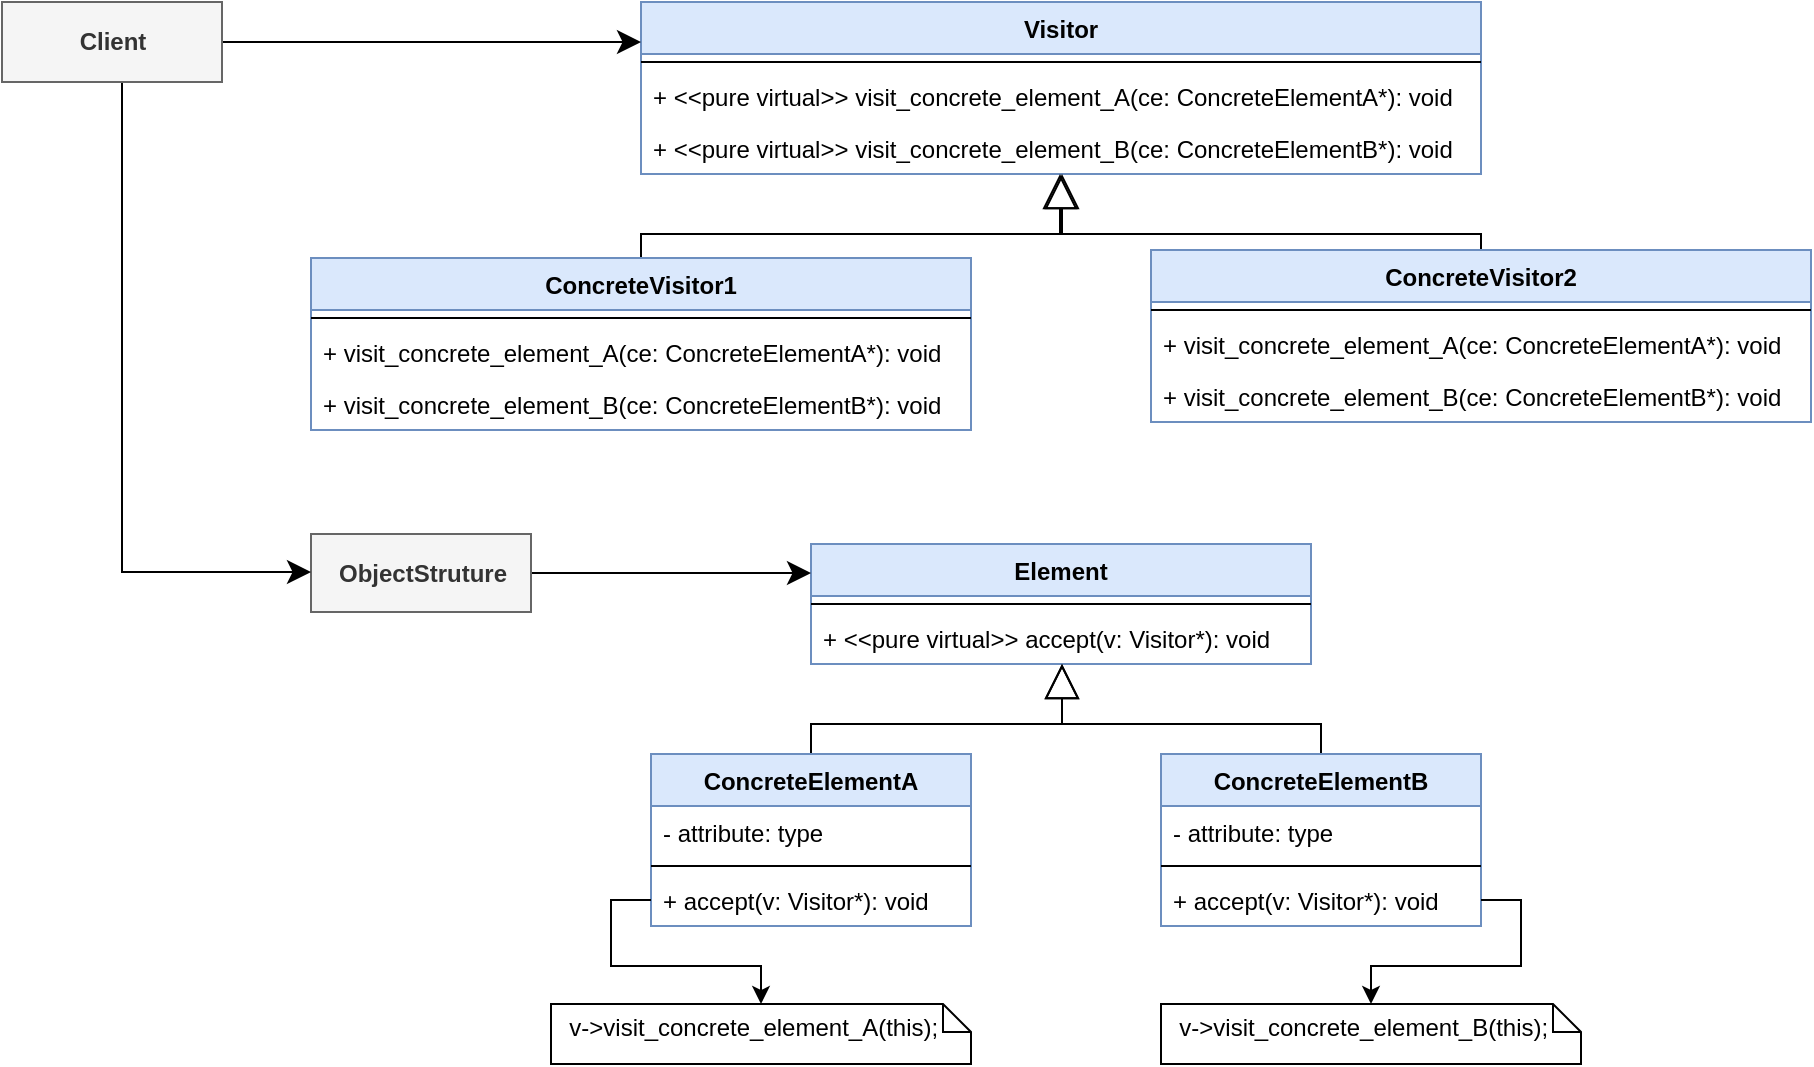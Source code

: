 <mxfile version="11.0.5" type="device"><diagram id="ws8hXZ2d73O9JN4bI60h" name="Page-1"><mxGraphModel dx="1240" dy="696" grid="1" gridSize="10" guides="1" tooltips="1" connect="1" arrows="1" fold="1" page="1" pageScale="1" pageWidth="1100" pageHeight="850" math="0" shadow="0"><root><mxCell id="0"/><mxCell id="1" parent="0"/><mxCell id="liFpsJdu7iP0cmQ_RtWY-1" value="Visitor" style="swimlane;fontStyle=1;align=center;verticalAlign=top;childLayout=stackLayout;horizontal=1;startSize=26;horizontalStack=0;resizeParent=1;resizeParentMax=0;resizeLast=0;collapsible=1;marginBottom=0;fillColor=#dae8fc;strokeColor=#6c8ebf;" vertex="1" parent="1"><mxGeometry x="339.5" y="24" width="420" height="86" as="geometry"/></mxCell><mxCell id="liFpsJdu7iP0cmQ_RtWY-3" value="" style="line;strokeWidth=1;fillColor=none;align=left;verticalAlign=middle;spacingTop=-1;spacingLeft=3;spacingRight=3;rotatable=0;labelPosition=right;points=[];portConstraint=eastwest;" vertex="1" parent="liFpsJdu7iP0cmQ_RtWY-1"><mxGeometry y="26" width="420" height="8" as="geometry"/></mxCell><mxCell id="liFpsJdu7iP0cmQ_RtWY-2" value="+ &lt;&lt;pure virtual&gt;&gt; visit_concrete_element_A(ce: ConcreteElementA*): void" style="text;strokeColor=none;fillColor=none;align=left;verticalAlign=top;spacingLeft=4;spacingRight=4;overflow=hidden;rotatable=0;points=[[0,0.5],[1,0.5]];portConstraint=eastwest;" vertex="1" parent="liFpsJdu7iP0cmQ_RtWY-1"><mxGeometry y="34" width="420" height="26" as="geometry"/></mxCell><mxCell id="liFpsJdu7iP0cmQ_RtWY-13" value="+ &lt;&lt;pure virtual&gt;&gt; visit_concrete_element_B(ce: ConcreteElementB*): void" style="text;strokeColor=none;fillColor=none;align=left;verticalAlign=top;spacingLeft=4;spacingRight=4;overflow=hidden;rotatable=0;points=[[0,0.5],[1,0.5]];portConstraint=eastwest;" vertex="1" parent="liFpsJdu7iP0cmQ_RtWY-1"><mxGeometry y="60" width="420" height="26" as="geometry"/></mxCell><mxCell id="liFpsJdu7iP0cmQ_RtWY-38" style="edgeStyle=orthogonalEdgeStyle;rounded=0;orthogonalLoop=1;jettySize=auto;html=1;endArrow=block;endFill=0;endSize=15;" edge="1" parent="1" source="liFpsJdu7iP0cmQ_RtWY-5" target="liFpsJdu7iP0cmQ_RtWY-1"><mxGeometry relative="1" as="geometry"><Array as="points"><mxPoint x="339" y="140"/><mxPoint x="549" y="140"/></Array></mxGeometry></mxCell><mxCell id="liFpsJdu7iP0cmQ_RtWY-5" value="ConcreteVisitor1" style="swimlane;fontStyle=1;align=center;verticalAlign=top;childLayout=stackLayout;horizontal=1;startSize=26;horizontalStack=0;resizeParent=1;resizeParentMax=0;resizeLast=0;collapsible=1;marginBottom=0;fillColor=#dae8fc;strokeColor=#6c8ebf;" vertex="1" parent="1"><mxGeometry x="174.5" y="152" width="330" height="86" as="geometry"/></mxCell><mxCell id="liFpsJdu7iP0cmQ_RtWY-7" value="" style="line;strokeWidth=1;fillColor=none;align=left;verticalAlign=middle;spacingTop=-1;spacingLeft=3;spacingRight=3;rotatable=0;labelPosition=right;points=[];portConstraint=eastwest;" vertex="1" parent="liFpsJdu7iP0cmQ_RtWY-5"><mxGeometry y="26" width="330" height="8" as="geometry"/></mxCell><mxCell id="liFpsJdu7iP0cmQ_RtWY-8" value="+ visit_concrete_element_A(ce: ConcreteElementA*): void" style="text;strokeColor=none;fillColor=none;align=left;verticalAlign=top;spacingLeft=4;spacingRight=4;overflow=hidden;rotatable=0;points=[[0,0.5],[1,0.5]];portConstraint=eastwest;" vertex="1" parent="liFpsJdu7iP0cmQ_RtWY-5"><mxGeometry y="34" width="330" height="26" as="geometry"/></mxCell><mxCell id="liFpsJdu7iP0cmQ_RtWY-14" value="+ visit_concrete_element_B(ce: ConcreteElementB*): void" style="text;strokeColor=none;fillColor=none;align=left;verticalAlign=top;spacingLeft=4;spacingRight=4;overflow=hidden;rotatable=0;points=[[0,0.5],[1,0.5]];portConstraint=eastwest;" vertex="1" parent="liFpsJdu7iP0cmQ_RtWY-5"><mxGeometry y="60" width="330" height="26" as="geometry"/></mxCell><mxCell id="liFpsJdu7iP0cmQ_RtWY-9" value="Element" style="swimlane;fontStyle=1;align=center;verticalAlign=top;childLayout=stackLayout;horizontal=1;startSize=26;horizontalStack=0;resizeParent=1;resizeParentMax=0;resizeLast=0;collapsible=1;marginBottom=0;fillColor=#dae8fc;strokeColor=#6c8ebf;" vertex="1" parent="1"><mxGeometry x="424.5" y="295" width="250" height="60" as="geometry"/></mxCell><mxCell id="liFpsJdu7iP0cmQ_RtWY-11" value="" style="line;strokeWidth=1;fillColor=none;align=left;verticalAlign=middle;spacingTop=-1;spacingLeft=3;spacingRight=3;rotatable=0;labelPosition=right;points=[];portConstraint=eastwest;" vertex="1" parent="liFpsJdu7iP0cmQ_RtWY-9"><mxGeometry y="26" width="250" height="8" as="geometry"/></mxCell><mxCell id="liFpsJdu7iP0cmQ_RtWY-10" value="+ &lt;&lt;pure virtual&gt;&gt; accept(v: Visitor*): void" style="text;strokeColor=none;fillColor=none;align=left;verticalAlign=top;spacingLeft=4;spacingRight=4;overflow=hidden;rotatable=0;points=[[0,0.5],[1,0.5]];portConstraint=eastwest;" vertex="1" parent="liFpsJdu7iP0cmQ_RtWY-9"><mxGeometry y="34" width="250" height="26" as="geometry"/></mxCell><mxCell id="liFpsJdu7iP0cmQ_RtWY-39" style="edgeStyle=orthogonalEdgeStyle;rounded=0;orthogonalLoop=1;jettySize=auto;html=1;endArrow=block;endFill=0;endSize=15;" edge="1" parent="1" source="liFpsJdu7iP0cmQ_RtWY-15" target="liFpsJdu7iP0cmQ_RtWY-1"><mxGeometry relative="1" as="geometry"><Array as="points"><mxPoint x="759" y="140"/><mxPoint x="550" y="140"/></Array></mxGeometry></mxCell><mxCell id="liFpsJdu7iP0cmQ_RtWY-15" value="ConcreteVisitor2" style="swimlane;fontStyle=1;align=center;verticalAlign=top;childLayout=stackLayout;horizontal=1;startSize=26;horizontalStack=0;resizeParent=1;resizeParentMax=0;resizeLast=0;collapsible=1;marginBottom=0;fillColor=#dae8fc;strokeColor=#6c8ebf;" vertex="1" parent="1"><mxGeometry x="594.5" y="148" width="330" height="86" as="geometry"/></mxCell><mxCell id="liFpsJdu7iP0cmQ_RtWY-16" value="" style="line;strokeWidth=1;fillColor=none;align=left;verticalAlign=middle;spacingTop=-1;spacingLeft=3;spacingRight=3;rotatable=0;labelPosition=right;points=[];portConstraint=eastwest;" vertex="1" parent="liFpsJdu7iP0cmQ_RtWY-15"><mxGeometry y="26" width="330" height="8" as="geometry"/></mxCell><mxCell id="liFpsJdu7iP0cmQ_RtWY-17" value="+ visit_concrete_element_A(ce: ConcreteElementA*): void" style="text;strokeColor=none;fillColor=none;align=left;verticalAlign=top;spacingLeft=4;spacingRight=4;overflow=hidden;rotatable=0;points=[[0,0.5],[1,0.5]];portConstraint=eastwest;" vertex="1" parent="liFpsJdu7iP0cmQ_RtWY-15"><mxGeometry y="34" width="330" height="26" as="geometry"/></mxCell><mxCell id="liFpsJdu7iP0cmQ_RtWY-18" value="+ visit_concrete_element_B(ce: ConcreteElementB*): void" style="text;strokeColor=none;fillColor=none;align=left;verticalAlign=top;spacingLeft=4;spacingRight=4;overflow=hidden;rotatable=0;points=[[0,0.5],[1,0.5]];portConstraint=eastwest;" vertex="1" parent="liFpsJdu7iP0cmQ_RtWY-15"><mxGeometry y="60" width="330" height="26" as="geometry"/></mxCell><mxCell id="liFpsJdu7iP0cmQ_RtWY-36" style="edgeStyle=orthogonalEdgeStyle;rounded=0;orthogonalLoop=1;jettySize=auto;html=1;endSize=15;endArrow=block;endFill=0;" edge="1" parent="1" source="liFpsJdu7iP0cmQ_RtWY-19" target="liFpsJdu7iP0cmQ_RtWY-9"><mxGeometry relative="1" as="geometry"><Array as="points"><mxPoint x="425" y="385"/><mxPoint x="550" y="385"/></Array></mxGeometry></mxCell><mxCell id="liFpsJdu7iP0cmQ_RtWY-19" value="ConcreteElementA" style="swimlane;fontStyle=1;align=center;verticalAlign=top;childLayout=stackLayout;horizontal=1;startSize=26;horizontalStack=0;resizeParent=1;resizeParentMax=0;resizeLast=0;collapsible=1;marginBottom=0;fillColor=#dae8fc;strokeColor=#6c8ebf;" vertex="1" parent="1"><mxGeometry x="344.5" y="400" width="160" height="86" as="geometry"/></mxCell><mxCell id="liFpsJdu7iP0cmQ_RtWY-20" value="- attribute: type" style="text;strokeColor=none;fillColor=none;align=left;verticalAlign=top;spacingLeft=4;spacingRight=4;overflow=hidden;rotatable=0;points=[[0,0.5],[1,0.5]];portConstraint=eastwest;" vertex="1" parent="liFpsJdu7iP0cmQ_RtWY-19"><mxGeometry y="26" width="160" height="26" as="geometry"/></mxCell><mxCell id="liFpsJdu7iP0cmQ_RtWY-21" value="" style="line;strokeWidth=1;fillColor=none;align=left;verticalAlign=middle;spacingTop=-1;spacingLeft=3;spacingRight=3;rotatable=0;labelPosition=right;points=[];portConstraint=eastwest;" vertex="1" parent="liFpsJdu7iP0cmQ_RtWY-19"><mxGeometry y="52" width="160" height="8" as="geometry"/></mxCell><mxCell id="liFpsJdu7iP0cmQ_RtWY-23" value="+ accept(v: Visitor*): void" style="text;strokeColor=none;fillColor=none;align=left;verticalAlign=top;spacingLeft=4;spacingRight=4;overflow=hidden;rotatable=0;points=[[0,0.5],[1,0.5]];portConstraint=eastwest;" vertex="1" parent="liFpsJdu7iP0cmQ_RtWY-19"><mxGeometry y="60" width="160" height="26" as="geometry"/></mxCell><mxCell id="liFpsJdu7iP0cmQ_RtWY-37" style="edgeStyle=orthogonalEdgeStyle;rounded=0;orthogonalLoop=1;jettySize=auto;html=1;endSize=15;endArrow=block;endFill=0;" edge="1" parent="1" source="liFpsJdu7iP0cmQ_RtWY-24" target="liFpsJdu7iP0cmQ_RtWY-9"><mxGeometry relative="1" as="geometry"><Array as="points"><mxPoint x="680" y="385"/><mxPoint x="550" y="385"/></Array></mxGeometry></mxCell><mxCell id="liFpsJdu7iP0cmQ_RtWY-24" value="ConcreteElementB" style="swimlane;fontStyle=1;align=center;verticalAlign=top;childLayout=stackLayout;horizontal=1;startSize=26;horizontalStack=0;resizeParent=1;resizeParentMax=0;resizeLast=0;collapsible=1;marginBottom=0;fillColor=#dae8fc;strokeColor=#6c8ebf;" vertex="1" parent="1"><mxGeometry x="599.5" y="400" width="160" height="86" as="geometry"/></mxCell><mxCell id="liFpsJdu7iP0cmQ_RtWY-25" value="- attribute: type" style="text;strokeColor=none;fillColor=none;align=left;verticalAlign=top;spacingLeft=4;spacingRight=4;overflow=hidden;rotatable=0;points=[[0,0.5],[1,0.5]];portConstraint=eastwest;" vertex="1" parent="liFpsJdu7iP0cmQ_RtWY-24"><mxGeometry y="26" width="160" height="26" as="geometry"/></mxCell><mxCell id="liFpsJdu7iP0cmQ_RtWY-26" value="" style="line;strokeWidth=1;fillColor=none;align=left;verticalAlign=middle;spacingTop=-1;spacingLeft=3;spacingRight=3;rotatable=0;labelPosition=right;points=[];portConstraint=eastwest;" vertex="1" parent="liFpsJdu7iP0cmQ_RtWY-24"><mxGeometry y="52" width="160" height="8" as="geometry"/></mxCell><mxCell id="liFpsJdu7iP0cmQ_RtWY-27" value="+ accept(v: Visitor*): void" style="text;strokeColor=none;fillColor=none;align=left;verticalAlign=top;spacingLeft=4;spacingRight=4;overflow=hidden;rotatable=0;points=[[0,0.5],[1,0.5]];portConstraint=eastwest;" vertex="1" parent="liFpsJdu7iP0cmQ_RtWY-24"><mxGeometry y="60" width="160" height="26" as="geometry"/></mxCell><mxCell id="liFpsJdu7iP0cmQ_RtWY-28" value="&amp;nbsp; v-&amp;gt;visit_concrete_element_A(this);" style="shape=note;whiteSpace=wrap;html=1;size=14;verticalAlign=middle;align=left;spacingTop=-6;" vertex="1" parent="1"><mxGeometry x="294.5" y="525" width="210" height="30" as="geometry"/></mxCell><mxCell id="liFpsJdu7iP0cmQ_RtWY-29" value="&amp;nbsp; v-&amp;gt;visit_concrete_element_B(this);" style="shape=note;whiteSpace=wrap;html=1;size=14;verticalAlign=middle;align=left;spacingTop=-6;" vertex="1" parent="1"><mxGeometry x="599.5" y="525" width="210" height="30" as="geometry"/></mxCell><mxCell id="liFpsJdu7iP0cmQ_RtWY-40" style="edgeStyle=orthogonalEdgeStyle;rounded=0;orthogonalLoop=1;jettySize=auto;html=1;endArrow=classic;endFill=1;endSize=9;" edge="1" parent="1" source="liFpsJdu7iP0cmQ_RtWY-31" target="liFpsJdu7iP0cmQ_RtWY-9"><mxGeometry relative="1" as="geometry"><Array as="points"><mxPoint x="400" y="310"/><mxPoint x="400" y="310"/></Array></mxGeometry></mxCell><mxCell id="liFpsJdu7iP0cmQ_RtWY-31" value="&lt;b&gt;ObjectStruture&lt;/b&gt;" style="html=1;align=center;fillColor=#f5f5f5;strokeColor=#666666;fontColor=#333333;" vertex="1" parent="1"><mxGeometry x="174.5" y="290" width="110" height="39" as="geometry"/></mxCell><mxCell id="liFpsJdu7iP0cmQ_RtWY-42" style="edgeStyle=orthogonalEdgeStyle;rounded=0;orthogonalLoop=1;jettySize=auto;html=1;endArrow=classic;endFill=1;endSize=9;" edge="1" parent="1" source="liFpsJdu7iP0cmQ_RtWY-32" target="liFpsJdu7iP0cmQ_RtWY-1"><mxGeometry relative="1" as="geometry"><Array as="points"><mxPoint x="280" y="44"/><mxPoint x="280" y="44"/></Array></mxGeometry></mxCell><mxCell id="liFpsJdu7iP0cmQ_RtWY-43" style="edgeStyle=orthogonalEdgeStyle;rounded=0;orthogonalLoop=1;jettySize=auto;html=1;endArrow=classic;endFill=1;endSize=9;" edge="1" parent="1" source="liFpsJdu7iP0cmQ_RtWY-32" target="liFpsJdu7iP0cmQ_RtWY-31"><mxGeometry relative="1" as="geometry"><Array as="points"><mxPoint x="80" y="309"/></Array></mxGeometry></mxCell><mxCell id="liFpsJdu7iP0cmQ_RtWY-32" value="&lt;b&gt;Client&lt;/b&gt;" style="html=1;align=center;fillColor=#f5f5f5;strokeColor=#666666;fontColor=#333333;" vertex="1" parent="1"><mxGeometry x="20" y="24" width="110" height="40" as="geometry"/></mxCell><mxCell id="liFpsJdu7iP0cmQ_RtWY-34" style="edgeStyle=orthogonalEdgeStyle;rounded=0;orthogonalLoop=1;jettySize=auto;html=1;" edge="1" parent="1" source="liFpsJdu7iP0cmQ_RtWY-23" target="liFpsJdu7iP0cmQ_RtWY-28"><mxGeometry relative="1" as="geometry"/></mxCell><mxCell id="liFpsJdu7iP0cmQ_RtWY-35" style="edgeStyle=orthogonalEdgeStyle;rounded=0;orthogonalLoop=1;jettySize=auto;html=1;" edge="1" parent="1" source="liFpsJdu7iP0cmQ_RtWY-27" target="liFpsJdu7iP0cmQ_RtWY-29"><mxGeometry relative="1" as="geometry"/></mxCell></root></mxGraphModel></diagram></mxfile>